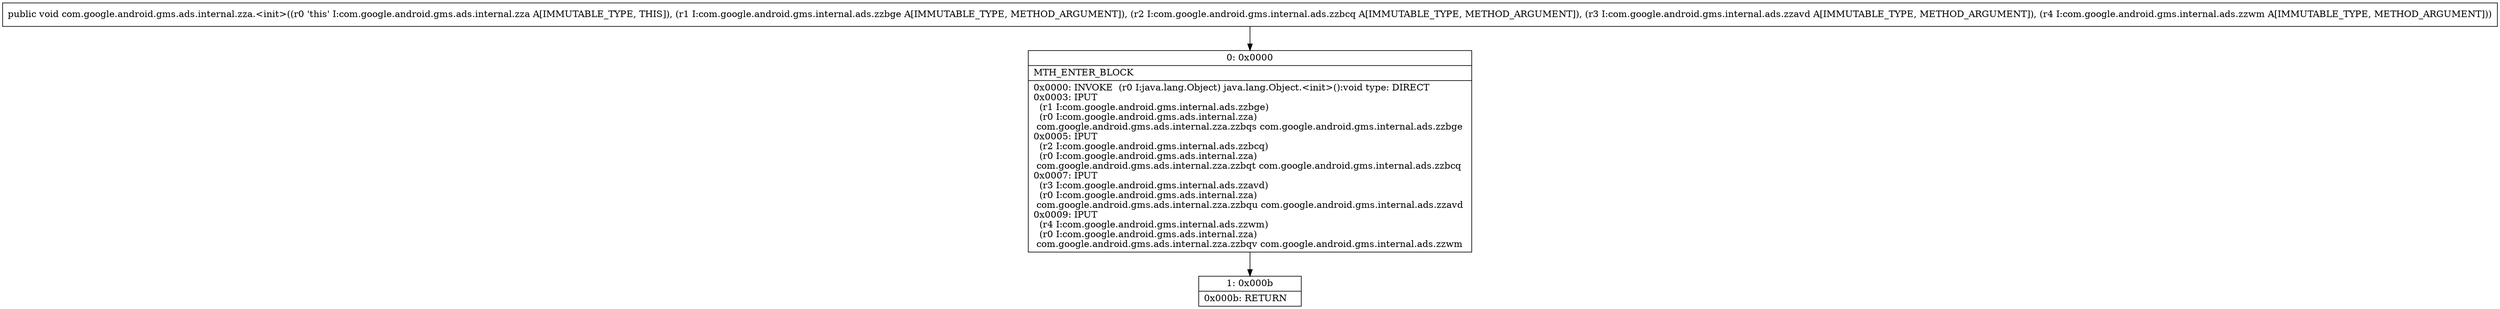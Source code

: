digraph "CFG forcom.google.android.gms.ads.internal.zza.\<init\>(Lcom\/google\/android\/gms\/internal\/ads\/zzbge;Lcom\/google\/android\/gms\/internal\/ads\/zzbcq;Lcom\/google\/android\/gms\/internal\/ads\/zzavd;Lcom\/google\/android\/gms\/internal\/ads\/zzwm;)V" {
Node_0 [shape=record,label="{0\:\ 0x0000|MTH_ENTER_BLOCK\l|0x0000: INVOKE  (r0 I:java.lang.Object) java.lang.Object.\<init\>():void type: DIRECT \l0x0003: IPUT  \l  (r1 I:com.google.android.gms.internal.ads.zzbge)\l  (r0 I:com.google.android.gms.ads.internal.zza)\l com.google.android.gms.ads.internal.zza.zzbqs com.google.android.gms.internal.ads.zzbge \l0x0005: IPUT  \l  (r2 I:com.google.android.gms.internal.ads.zzbcq)\l  (r0 I:com.google.android.gms.ads.internal.zza)\l com.google.android.gms.ads.internal.zza.zzbqt com.google.android.gms.internal.ads.zzbcq \l0x0007: IPUT  \l  (r3 I:com.google.android.gms.internal.ads.zzavd)\l  (r0 I:com.google.android.gms.ads.internal.zza)\l com.google.android.gms.ads.internal.zza.zzbqu com.google.android.gms.internal.ads.zzavd \l0x0009: IPUT  \l  (r4 I:com.google.android.gms.internal.ads.zzwm)\l  (r0 I:com.google.android.gms.ads.internal.zza)\l com.google.android.gms.ads.internal.zza.zzbqv com.google.android.gms.internal.ads.zzwm \l}"];
Node_1 [shape=record,label="{1\:\ 0x000b|0x000b: RETURN   \l}"];
MethodNode[shape=record,label="{public void com.google.android.gms.ads.internal.zza.\<init\>((r0 'this' I:com.google.android.gms.ads.internal.zza A[IMMUTABLE_TYPE, THIS]), (r1 I:com.google.android.gms.internal.ads.zzbge A[IMMUTABLE_TYPE, METHOD_ARGUMENT]), (r2 I:com.google.android.gms.internal.ads.zzbcq A[IMMUTABLE_TYPE, METHOD_ARGUMENT]), (r3 I:com.google.android.gms.internal.ads.zzavd A[IMMUTABLE_TYPE, METHOD_ARGUMENT]), (r4 I:com.google.android.gms.internal.ads.zzwm A[IMMUTABLE_TYPE, METHOD_ARGUMENT])) }"];
MethodNode -> Node_0;
Node_0 -> Node_1;
}

